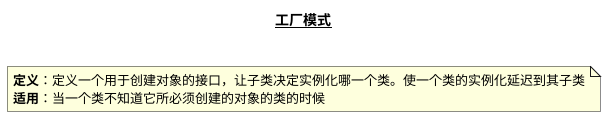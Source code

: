 @startuml
title __**工厂模式**__\n

note as N1
**定义**：定义一个用于创建对象的接口，让子类决定实例化哪一个类。使一个类的实例化延迟到其子类
**适用**：当一个类不知道它所必须创建的对象的类的时候
end note

newpage

title __**简单工厂模式**__\n
class Client
class SimpleFatory {
+ {static} getProduct()
}
abstract class Product
class ConcreteProduct

Client -right-> SimpleFatory
SimpleFatory -right-> Product
ConcreteProduct -up-|> Product


note as sfn
把客户端选择判断创建哪个具体产品的逻辑
封装在简单工厂里。
end note
SimpleFatory -up-> sfn

newpage

title __**工厂模式**__\n
class Client
interface Factory {
+ Product getProduct()
}
interface Product
class ConcreteFactory {
+ Product getProduct()
}

Client -right-> ConcreteFactory
Factory <|-- ConcreteFactory
ConcreteProduct -up-|> Product
ConcreteFactory .right.> ConcreteProduct

note as fn
工厂模式中客户端需要知道创建哪个具体产品
end note
Client -up-> fn

newpage

title __**抽象工厂模式**__\n
note as N2
定义：提供一个创建一系列相关或相互依赖对象的接口，而无需指定它们具体的类
适用：一个系统要独立于它的产品的创建、组合和表示时
与工厂模式的区别：工厂模式的一个工厂接口的子类只能实例化一个产品；抽象工厂能实例多个产品
end note

newpage

class Client
interface AbstractFactory {
+ getProductA()
+ getProductB()
}
interface AbstractProductA
interface AbstractProductB
class ConcreteFactory1 {
+ AbstractProductA getProductA()
+ AbstractProductB getProductB()
}
class ConcreteFactory2 {
+ AbstractProductA getProductA()
+ AbstractProductB getProductB()
}

Client -right-> AbstractFactory
Client -right-> AbstractProductA
Client -right-> AbstractProductB
AbstractFactory <|-- ConcreteFactory1
AbstractFactory <|-- ConcreteFactory2
ConcreteProductA1 -up-|> AbstractProductA
ConcreteProductA2 -up-|> AbstractProductA
ConcreteProductB1 -up-|> AbstractProductB
ConcreteProductB2 -up-|> AbstractProductB
ConcreteFactory1 ..> ConcreteProductA1
ConcreteFactory1 ..> ConcreteProductB1
ConcreteFactory2 ..> ConcreteProductA2
ConcreteFactory2 ..> ConcreteProductB2

note as afn
抽象工厂接口，它里面应该包含所有的产品创建的方法
end note
AbstractFactory .up. afn

note as apan
抽象产品，可能有两种不同的实现
end note
AbstractProductA .up. apan
AbstractProductB .up. apan

note as cfn
具体工厂，创建具有特定实现的产品对象
end note
ConcreteFactory1 .. cfn
ConcreteFactory2 .. cfn

@enduml